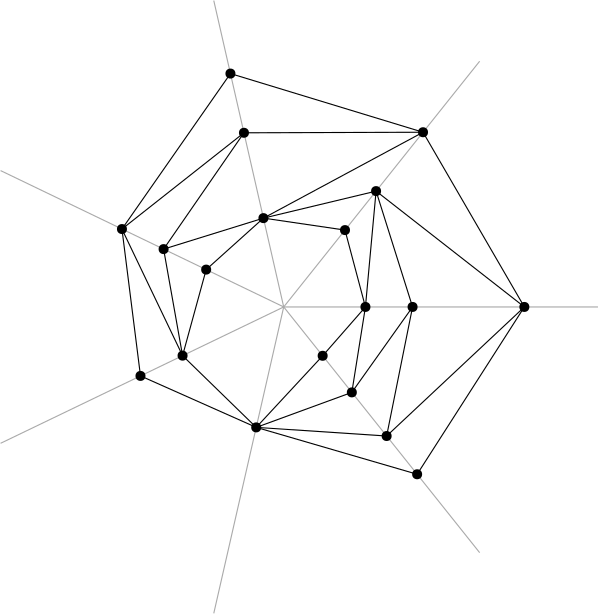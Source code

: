 <?xml version="1.0"?>
<!DOCTYPE ipe SYSTEM "ipe.dtd">
<ipe version="70206" creator="Ipe 7.2.7">
<info created="D:20180104163131" modified="D:20180104163338"/>
<ipestyle name="basic">
<symbol name="arrow/arc(spx)">
<path stroke="sym-stroke" fill="sym-stroke" pen="sym-pen">
0 0 m
-1 0.333 l
-1 -0.333 l
h
</path>
</symbol>
<symbol name="arrow/farc(spx)">
<path stroke="sym-stroke" fill="white" pen="sym-pen">
0 0 m
-1 0.333 l
-1 -0.333 l
h
</path>
</symbol>
<symbol name="arrow/ptarc(spx)">
<path stroke="sym-stroke" fill="sym-stroke" pen="sym-pen">
0 0 m
-1 0.333 l
-0.8 0 l
-1 -0.333 l
h
</path>
</symbol>
<symbol name="arrow/fptarc(spx)">
<path stroke="sym-stroke" fill="white" pen="sym-pen">
0 0 m
-1 0.333 l
-0.8 0 l
-1 -0.333 l
h
</path>
</symbol>
<symbol name="mark/circle(sx)" transformations="translations">
<path fill="sym-stroke">
0.6 0 0 0.6 0 0 e
0.4 0 0 0.4 0 0 e
</path>
</symbol>
<symbol name="mark/disk(sx)" transformations="translations">
<path fill="sym-stroke">
0.6 0 0 0.6 0 0 e
</path>
</symbol>
<symbol name="mark/fdisk(sfx)" transformations="translations">
<group>
<path fill="sym-fill">
0.5 0 0 0.5 0 0 e
</path>
<path fill="sym-stroke" fillrule="eofill">
0.6 0 0 0.6 0 0 e
0.4 0 0 0.4 0 0 e
</path>
</group>
</symbol>
<symbol name="mark/box(sx)" transformations="translations">
<path fill="sym-stroke" fillrule="eofill">
-0.6 -0.6 m
0.6 -0.6 l
0.6 0.6 l
-0.6 0.6 l
h
-0.4 -0.4 m
0.4 -0.4 l
0.4 0.4 l
-0.4 0.4 l
h
</path>
</symbol>
<symbol name="mark/square(sx)" transformations="translations">
<path fill="sym-stroke">
-0.6 -0.6 m
0.6 -0.6 l
0.6 0.6 l
-0.6 0.6 l
h
</path>
</symbol>
<symbol name="mark/fsquare(sfx)" transformations="translations">
<group>
<path fill="sym-fill">
-0.5 -0.5 m
0.5 -0.5 l
0.5 0.5 l
-0.5 0.5 l
h
</path>
<path fill="sym-stroke" fillrule="eofill">
-0.6 -0.6 m
0.6 -0.6 l
0.6 0.6 l
-0.6 0.6 l
h
-0.4 -0.4 m
0.4 -0.4 l
0.4 0.4 l
-0.4 0.4 l
h
</path>
</group>
</symbol>
<symbol name="mark/cross(sx)" transformations="translations">
<group>
<path fill="sym-stroke">
-0.43 -0.57 m
0.57 0.43 l
0.43 0.57 l
-0.57 -0.43 l
h
</path>
<path fill="sym-stroke">
-0.43 0.57 m
0.57 -0.43 l
0.43 -0.57 l
-0.57 0.43 l
h
</path>
</group>
</symbol>
<symbol name="arrow/fnormal(spx)">
<path stroke="sym-stroke" fill="white" pen="sym-pen">
0 0 m
-1 0.333 l
-1 -0.333 l
h
</path>
</symbol>
<symbol name="arrow/pointed(spx)">
<path stroke="sym-stroke" fill="sym-stroke" pen="sym-pen">
0 0 m
-1 0.333 l
-0.8 0 l
-1 -0.333 l
h
</path>
</symbol>
<symbol name="arrow/fpointed(spx)">
<path stroke="sym-stroke" fill="white" pen="sym-pen">
0 0 m
-1 0.333 l
-0.8 0 l
-1 -0.333 l
h
</path>
</symbol>
<symbol name="arrow/linear(spx)">
<path stroke="sym-stroke" pen="sym-pen">
-1 0.333 m
0 0 l
-1 -0.333 l
</path>
</symbol>
<symbol name="arrow/fdouble(spx)">
<path stroke="sym-stroke" fill="white" pen="sym-pen">
0 0 m
-1 0.333 l
-1 -0.333 l
h
-1 0 m
-2 0.333 l
-2 -0.333 l
h
</path>
</symbol>
<symbol name="arrow/double(spx)">
<path stroke="sym-stroke" fill="sym-stroke" pen="sym-pen">
0 0 m
-1 0.333 l
-1 -0.333 l
h
-1 0 m
-2 0.333 l
-2 -0.333 l
h
</path>
</symbol>
<pen name="heavier" value="0.8"/>
<pen name="fat" value="1.2"/>
<pen name="ultrafat" value="2"/>
<symbolsize name="large" value="5"/>
<symbolsize name="small" value="2"/>
<symbolsize name="tiny" value="1.1"/>
<arrowsize name="large" value="10"/>
<arrowsize name="small" value="5"/>
<arrowsize name="tiny" value="3"/>
<color name="red" value="1 0 0"/>
<color name="green" value="0 1 0"/>
<color name="blue" value="0 0 1"/>
<color name="yellow" value="1 1 0"/>
<color name="orange" value="1 0.647 0"/>
<color name="gold" value="1 0.843 0"/>
<color name="purple" value="0.627 0.125 0.941"/>
<color name="gray" value="0.745"/>
<color name="brown" value="0.647 0.165 0.165"/>
<color name="navy" value="0 0 0.502"/>
<color name="pink" value="1 0.753 0.796"/>
<color name="seagreen" value="0.18 0.545 0.341"/>
<color name="turquoise" value="0.251 0.878 0.816"/>
<color name="violet" value="0.933 0.51 0.933"/>
<color name="darkblue" value="0 0 0.545"/>
<color name="darkcyan" value="0 0.545 0.545"/>
<color name="darkgray" value="0.663"/>
<color name="darkgreen" value="0 0.392 0"/>
<color name="darkmagenta" value="0.545 0 0.545"/>
<color name="darkorange" value="1 0.549 0"/>
<color name="darkred" value="0.545 0 0"/>
<color name="lightblue" value="0.678 0.847 0.902"/>
<color name="lightcyan" value="0.878 1 1"/>
<color name="lightgray" value="0.827"/>
<color name="lightgreen" value="0.565 0.933 0.565"/>
<color name="lightyellow" value="1 1 0.878"/>
<dashstyle name="dashed" value="[4] 0"/>
<dashstyle name="dotted" value="[1 3] 0"/>
<dashstyle name="dash dotted" value="[4 2 1 2] 0"/>
<dashstyle name="dash dot dotted" value="[4 2 1 2 1 2] 0"/>
<textsize name="large" value="\large"/>
<textsize name="small" value="\small"/>
<textsize name="tiny" value="\tiny"/>
<textsize name="Large" value="\Large"/>
<textsize name="LARGE" value="\LARGE"/>
<textsize name="huge" value="\huge"/>
<textsize name="Huge" value="\Huge"/>
<textsize name="footnote" value="\footnotesize"/>
<textstyle name="center" begin="\begin{center}" end="\end{center}"/>
<textstyle name="itemize" begin="\begin{itemize}" end="\end{itemize}"/>
<textstyle name="item" begin="\begin{itemize}\item{}" end="\end{itemize}"/>
<gridsize name="4 pts" value="4"/>
<gridsize name="8 pts (~3 mm)" value="8"/>
<gridsize name="16 pts (~6 mm)" value="16"/>
<gridsize name="32 pts (~12 mm)" value="32"/>
<gridsize name="10 pts (~3.5 mm)" value="10"/>
<gridsize name="20 pts (~7 mm)" value="20"/>
<gridsize name="14 pts (~5 mm)" value="14"/>
<gridsize name="28 pts (~10 mm)" value="28"/>
<gridsize name="56 pts (~20 mm)" value="56"/>
<anglesize name="90 deg" value="90"/>
<anglesize name="60 deg" value="60"/>
<anglesize name="45 deg" value="45"/>
<anglesize name="30 deg" value="30"/>
<anglesize name="22.5 deg" value="22.5"/>
<opacity name="10%" value="0.1"/>
<opacity name="30%" value="0.3"/>
<opacity name="50%" value="0.5"/>
<opacity name="75%" value="0.75"/>
<tiling name="falling" angle="-60" step="4" width="1"/>
<tiling name="rising" angle="30" step="4" width="1"/>
</ipestyle>
<page>
<layer name="alpha"/>
<view layers="alpha" active="alpha"/>
<group layer="alpha">
<path stroke="darkgray">
256 576 m
326.54 664.454 l
</path>
<path stroke="darkgray">
256 576 m
230.825 686.301 l
</path>
<path stroke="darkgray">
256 576 m
154.067 625.088 l
</path>
<path stroke="darkgray">
256 576 m
154.067 526.912 l
</path>
<path stroke="darkgray">
256 576 m
230.825 465.699 l
</path>
<path stroke="darkgray">
256 576 m
326.54 487.546 l
</path>
<path stroke="darkgray">
256 576 m
369.137 576 l
</path>
</group>
<use name="mark/disk(sx)" pos="248.702 607.976" size="normal" stroke="black"/>
<use name="mark/disk(sx)" pos="241.69 638.696" size="normal" stroke="black"/>
<use name="mark/disk(sx)" pos="236.825 660.013" size="normal" stroke="black"/>
<use name="mark/disk(sx)" pos="197.769 604.043" size="normal" stroke="black"/>
<use name="mark/disk(sx)" pos="212.763 596.822" size="normal" stroke="black"/>
<use name="mark/disk(sx)" pos="228.087 589.442" size="normal" stroke="black"/>
<use name="mark/disk(sx)" pos="219.592 558.467" size="normal" stroke="black"/>
<use name="mark/disk(sx)" pos="204.442 551.171" size="normal" stroke="black"/>
<use name="mark/disk(sx)" pos="246.103 532.64" size="normal" stroke="black"/>
<use name="mark/disk(sx)" pos="270.023 558.416" size="normal" stroke="black"/>
<use name="mark/disk(sx)" pos="280.527 545.244" size="normal" stroke="black"/>
<use name="mark/disk(sx)" pos="293.055 529.535" size="normal" stroke="black"/>
<use name="mark/disk(sx)" pos="304.035 515.766" size="normal" stroke="black"/>
<use name="mark/disk(sx)" pos="285.423 576" size="normal" stroke="black"/>
<use name="mark/disk(sx)" pos="302.394 576" size="normal" stroke="black"/>
<use name="mark/disk(sx)" pos="342.632 576" size="normal" stroke="black"/>
<use name="mark/disk(sx)" pos="278.064 603.667" size="normal" stroke="black"/>
<use name="mark/disk(sx)" pos="289.257 617.703" size="normal" stroke="black"/>
<use name="mark/disk(sx)" pos="306.157 638.895" size="normal" stroke="black"/>
<path stroke="black">
236.825 660.013 m
197.769 604.043 l
</path>
<path stroke="black">
197.769 604.043 m
241.69 638.696 l
</path>
<path stroke="black">
241.69 638.696 m
212.763 596.822 l
</path>
<path stroke="black">
212.763 596.822 m
248.702 607.976 l
</path>
<path stroke="black">
248.702 607.976 m
228.087 589.442 l
</path>
<path stroke="black">
248.702 607.976 m
306.157 638.895 l
</path>
<path stroke="black">
248.702 607.976 m
289.257 617.703 l
</path>
<path stroke="black">
248.702 607.976 m
278.064 603.667 l
</path>
<path stroke="black">
241.69 638.696 m
306.157 638.895 l
</path>
<path stroke="black">
306.157 638.895 m
236.825 660.013 l
</path>
<path stroke="black">
197.769 604.043 m
219.592 558.467 l
</path>
<path stroke="black">
197.769 604.043 m
204.442 551.171 l
</path>
<path stroke="black">
204.442 551.171 m
246.103 532.64 l
</path>
<path stroke="black">
219.592 558.467 m
246.103 532.64 l
</path>
<path stroke="black">
246.103 532.64 m
270.023 558.416 l
</path>
<path stroke="black">
246.103 532.64 m
280.527 545.244 l
</path>
<path stroke="black">
246.103 532.64 m
293.055 529.535 l
</path>
<path stroke="black">
246.103 532.64 m
304.035 515.766 l
</path>
<path stroke="black">
304.035 515.766 m
342.632 576 l
</path>
<path stroke="black">
302.394 576 m
293.055 529.535 l
</path>
<path stroke="black">
280.527 545.244 m
302.394 576 l
</path>
<path stroke="black">
293.055 529.535 m
342.632 576 l
</path>
<path stroke="black">
270.023 558.416 m
285.423 576 l
</path>
<path stroke="black">
285.423 576 m
280.527 545.244 l
</path>
<path stroke="black">
285.423 576 m
278.064 603.667 l
</path>
<path stroke="black">
289.257 617.703 m
302.394 576 l
</path>
<path stroke="black">
306.157 638.895 m
342.632 576 l
</path>
<path stroke="black">
342.632 576 m
289.257 617.703 l
</path>
<path stroke="black">
285.423 576 m
289.257 617.703 l
</path>
<path stroke="black">
212.763 596.822 m
219.592 558.467 l
</path>
<path stroke="black">
219.592 558.467 m
228.087 589.442 l
</path>
</page>
</ipe>
